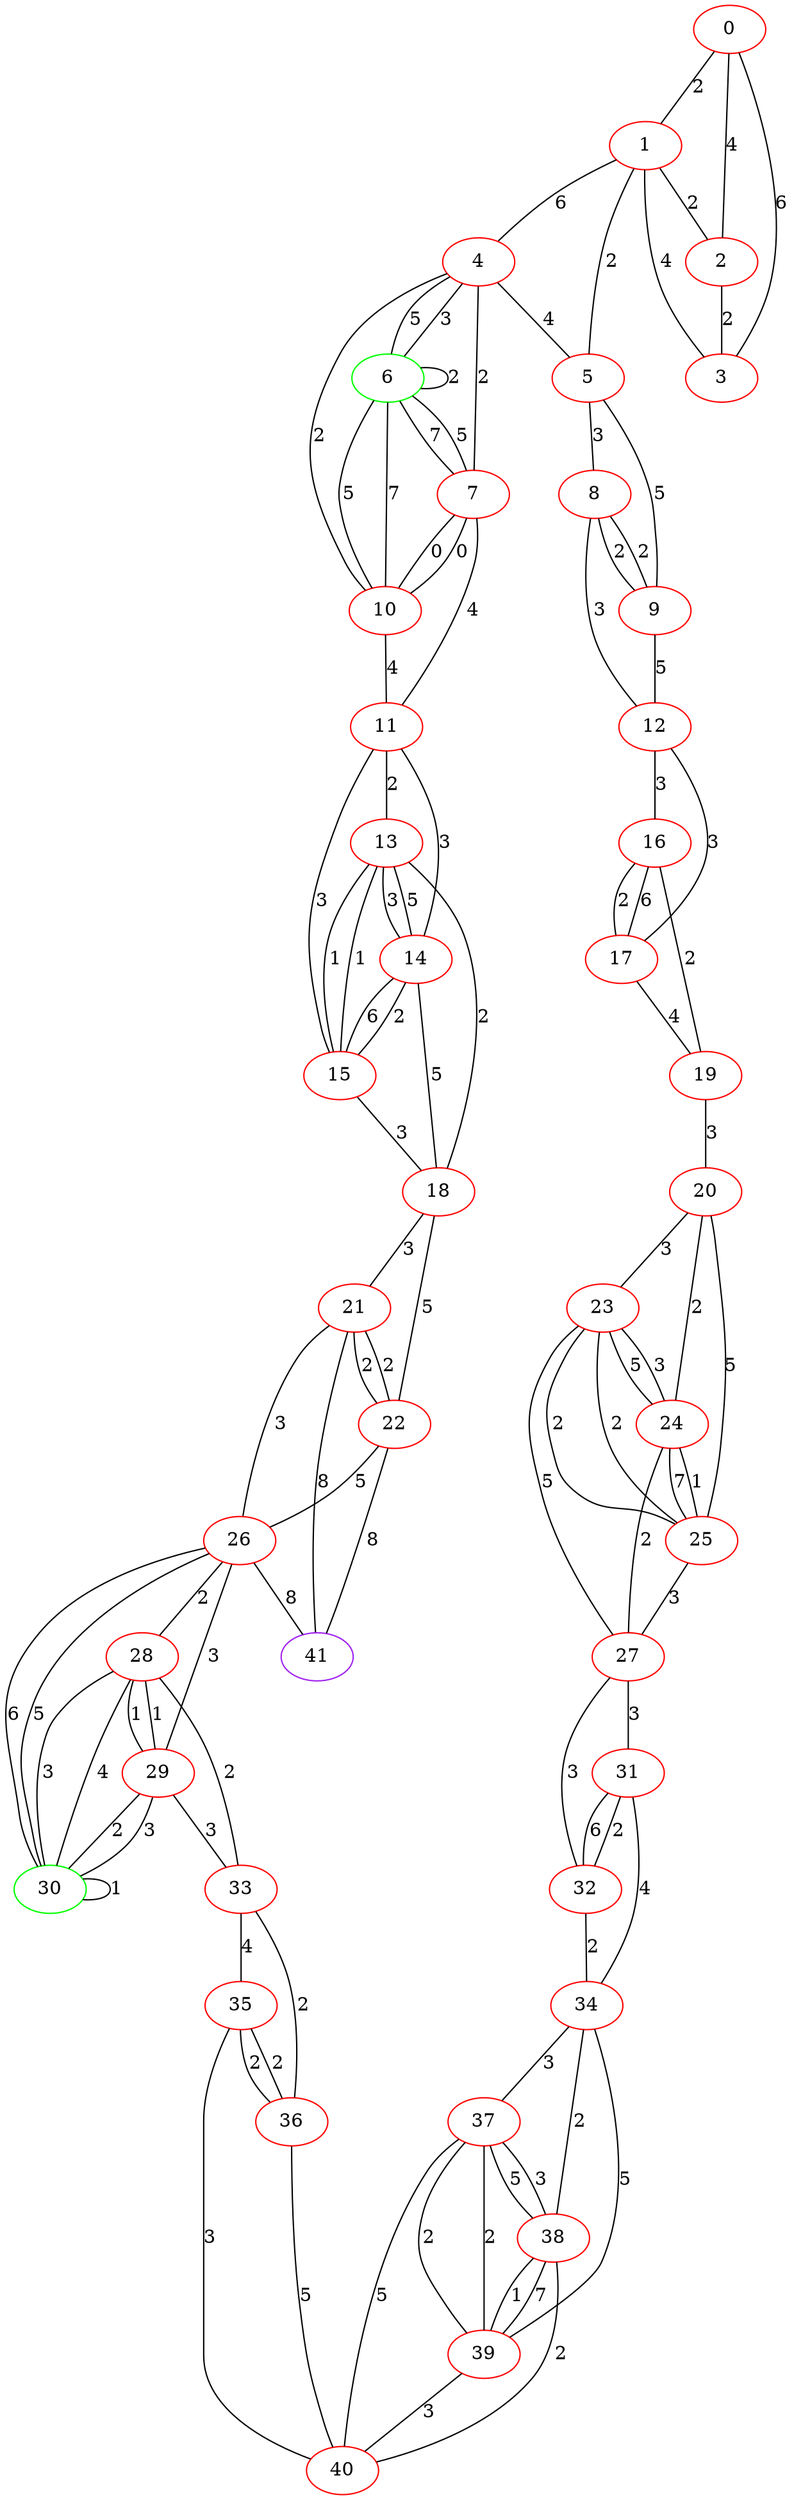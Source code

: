 graph "" {
0 [color=red, weight=1];
1 [color=red, weight=1];
2 [color=red, weight=1];
3 [color=red, weight=1];
4 [color=red, weight=1];
5 [color=red, weight=1];
6 [color=green, weight=2];
7 [color=red, weight=1];
8 [color=red, weight=1];
9 [color=red, weight=1];
10 [color=red, weight=1];
11 [color=red, weight=1];
12 [color=red, weight=1];
13 [color=red, weight=1];
14 [color=red, weight=1];
15 [color=red, weight=1];
16 [color=red, weight=1];
17 [color=red, weight=1];
18 [color=red, weight=1];
19 [color=red, weight=1];
20 [color=red, weight=1];
21 [color=red, weight=1];
22 [color=red, weight=1];
23 [color=red, weight=1];
24 [color=red, weight=1];
25 [color=red, weight=1];
26 [color=red, weight=1];
27 [color=red, weight=1];
28 [color=red, weight=1];
29 [color=red, weight=1];
30 [color=green, weight=2];
31 [color=red, weight=1];
32 [color=red, weight=1];
33 [color=red, weight=1];
34 [color=red, weight=1];
35 [color=red, weight=1];
36 [color=red, weight=1];
37 [color=red, weight=1];
38 [color=red, weight=1];
39 [color=red, weight=1];
40 [color=red, weight=1];
41 [color=purple, weight=4];
0 -- 1  [key=0, label=2];
0 -- 2  [key=0, label=4];
0 -- 3  [key=0, label=6];
1 -- 2  [key=0, label=2];
1 -- 3  [key=0, label=4];
1 -- 4  [key=0, label=6];
1 -- 5  [key=0, label=2];
2 -- 3  [key=0, label=2];
4 -- 10  [key=0, label=2];
4 -- 5  [key=0, label=4];
4 -- 6  [key=0, label=3];
4 -- 6  [key=1, label=5];
4 -- 7  [key=0, label=2];
5 -- 8  [key=0, label=3];
5 -- 9  [key=0, label=5];
6 -- 10  [key=0, label=5];
6 -- 10  [key=1, label=7];
6 -- 6  [key=0, label=2];
6 -- 7  [key=0, label=5];
6 -- 7  [key=1, label=7];
7 -- 10  [key=0, label=0];
7 -- 10  [key=1, label=0];
7 -- 11  [key=0, label=4];
8 -- 9  [key=0, label=2];
8 -- 9  [key=1, label=2];
8 -- 12  [key=0, label=3];
9 -- 12  [key=0, label=5];
10 -- 11  [key=0, label=4];
11 -- 13  [key=0, label=2];
11 -- 14  [key=0, label=3];
11 -- 15  [key=0, label=3];
12 -- 16  [key=0, label=3];
12 -- 17  [key=0, label=3];
13 -- 18  [key=0, label=2];
13 -- 14  [key=0, label=5];
13 -- 14  [key=1, label=3];
13 -- 15  [key=0, label=1];
13 -- 15  [key=1, label=1];
14 -- 18  [key=0, label=5];
14 -- 15  [key=0, label=6];
14 -- 15  [key=1, label=2];
15 -- 18  [key=0, label=3];
16 -- 17  [key=0, label=2];
16 -- 17  [key=1, label=6];
16 -- 19  [key=0, label=2];
17 -- 19  [key=0, label=4];
18 -- 22  [key=0, label=5];
18 -- 21  [key=0, label=3];
19 -- 20  [key=0, label=3];
20 -- 24  [key=0, label=2];
20 -- 25  [key=0, label=5];
20 -- 23  [key=0, label=3];
21 -- 41  [key=0, label=8];
21 -- 26  [key=0, label=3];
21 -- 22  [key=0, label=2];
21 -- 22  [key=1, label=2];
22 -- 41  [key=0, label=8];
22 -- 26  [key=0, label=5];
23 -- 24  [key=0, label=5];
23 -- 24  [key=1, label=3];
23 -- 25  [key=0, label=2];
23 -- 25  [key=1, label=2];
23 -- 27  [key=0, label=5];
24 -- 25  [key=0, label=7];
24 -- 25  [key=1, label=1];
24 -- 27  [key=0, label=2];
25 -- 27  [key=0, label=3];
26 -- 41  [key=0, label=8];
26 -- 28  [key=0, label=2];
26 -- 29  [key=0, label=3];
26 -- 30  [key=0, label=5];
26 -- 30  [key=1, label=6];
27 -- 31  [key=0, label=3];
27 -- 32  [key=0, label=3];
28 -- 33  [key=0, label=2];
28 -- 29  [key=0, label=1];
28 -- 29  [key=1, label=1];
28 -- 30  [key=0, label=3];
28 -- 30  [key=1, label=4];
29 -- 33  [key=0, label=3];
29 -- 30  [key=0, label=2];
29 -- 30  [key=1, label=3];
30 -- 30  [key=0, label=1];
31 -- 32  [key=0, label=2];
31 -- 32  [key=1, label=6];
31 -- 34  [key=0, label=4];
32 -- 34  [key=0, label=2];
33 -- 36  [key=0, label=2];
33 -- 35  [key=0, label=4];
34 -- 39  [key=0, label=5];
34 -- 37  [key=0, label=3];
34 -- 38  [key=0, label=2];
35 -- 40  [key=0, label=3];
35 -- 36  [key=0, label=2];
35 -- 36  [key=1, label=2];
36 -- 40  [key=0, label=5];
37 -- 40  [key=0, label=5];
37 -- 38  [key=0, label=3];
37 -- 38  [key=1, label=5];
37 -- 39  [key=0, label=2];
37 -- 39  [key=1, label=2];
38 -- 40  [key=0, label=2];
38 -- 39  [key=0, label=1];
38 -- 39  [key=1, label=7];
39 -- 40  [key=0, label=3];
}
